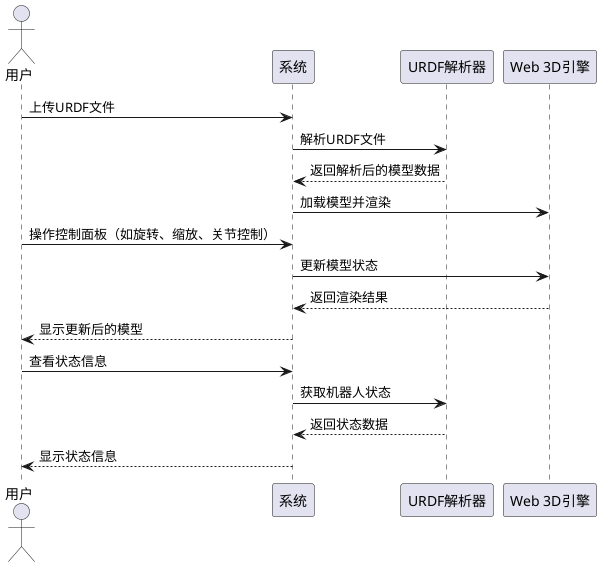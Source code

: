 @startuml
actor 用户
participant "系统" as 系统
participant "URDF解析器" as URDF解析器
participant "Web 3D引擎" as Web3D引擎

用户 -> 系统: 上传URDF文件
系统 -> URDF解析器: 解析URDF文件
URDF解析器 --> 系统: 返回解析后的模型数据
系统 -> Web3D引擎: 加载模型并渲染
用户 -> 系统: 操作控制面板（如旋转、缩放、关节控制）
系统 -> Web3D引擎: 更新模型状态
Web3D引擎 --> 系统: 返回渲染结果
系统 --> 用户: 显示更新后的模型
用户 -> 系统: 查看状态信息
系统 -> URDF解析器: 获取机器人状态
URDF解析器 --> 系统: 返回状态数据
系统 --> 用户: 显示状态信息
@enduml